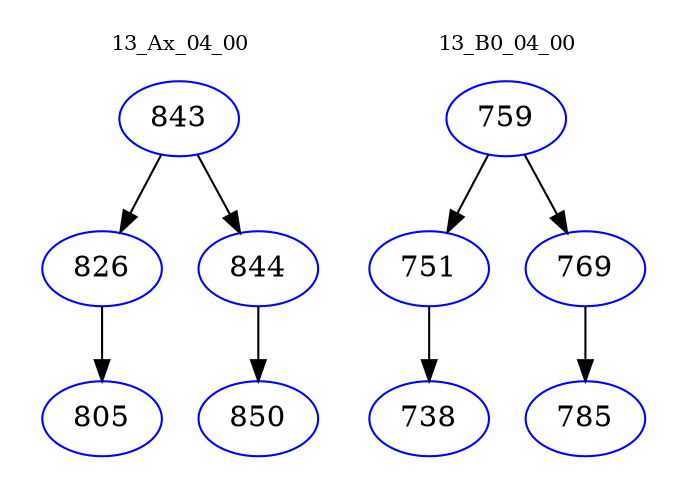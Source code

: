 digraph{
subgraph cluster_0 {
color = white
label = "13_Ax_04_00";
fontsize=10;
T0_843 [label="843", color="blue"]
T0_843 -> T0_826 [color="black"]
T0_826 [label="826", color="blue"]
T0_826 -> T0_805 [color="black"]
T0_805 [label="805", color="blue"]
T0_843 -> T0_844 [color="black"]
T0_844 [label="844", color="blue"]
T0_844 -> T0_850 [color="black"]
T0_850 [label="850", color="blue"]
}
subgraph cluster_1 {
color = white
label = "13_B0_04_00";
fontsize=10;
T1_759 [label="759", color="blue"]
T1_759 -> T1_751 [color="black"]
T1_751 [label="751", color="blue"]
T1_751 -> T1_738 [color="black"]
T1_738 [label="738", color="blue"]
T1_759 -> T1_769 [color="black"]
T1_769 [label="769", color="blue"]
T1_769 -> T1_785 [color="black"]
T1_785 [label="785", color="blue"]
}
}
